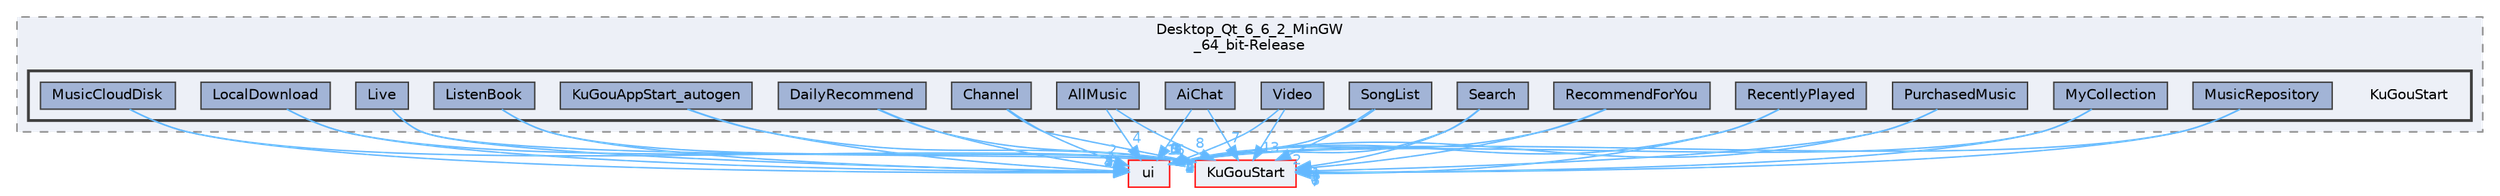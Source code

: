 digraph "KuGouStart"
{
 // LATEX_PDF_SIZE
  bgcolor="transparent";
  edge [fontname=Helvetica,fontsize=10,labelfontname=Helvetica,labelfontsize=10];
  node [fontname=Helvetica,fontsize=10,shape=box,height=0.2,width=0.4];
  compound=true
  subgraph clusterdir_9a8370762c0dc4696259158c821ea07b {
    graph [ bgcolor="#edf0f7", pencolor="grey50", label="Desktop_Qt_6_6_2_MinGW\l_64_bit-Release", fontname=Helvetica,fontsize=10 style="filled,dashed", URL="dir_9a8370762c0dc4696259158c821ea07b.html",tooltip=""]
  subgraph clusterdir_e1e51073f38e9169ba245c73c030bd77 {
    graph [ bgcolor="#edf0f7", pencolor="grey25", label="", fontname=Helvetica,fontsize=10 style="filled,bold", URL="dir_e1e51073f38e9169ba245c73c030bd77.html",tooltip=""]
    dir_e1e51073f38e9169ba245c73c030bd77 [shape=plaintext, label="KuGouStart"];
  dir_5b365e4d762013b3e62f90fa11855a9b [label="AiChat", fillcolor="#a2b4d6", color="grey25", style="filled", URL="dir_5b365e4d762013b3e62f90fa11855a9b.html",tooltip=""];
  dir_c7fc28a71bb6ffa5095399571b818fa2 [label="AllMusic", fillcolor="#a2b4d6", color="grey25", style="filled", URL="dir_c7fc28a71bb6ffa5095399571b818fa2.html",tooltip=""];
  dir_5472d099fdf981a14f29e882f79ac745 [label="Channel", fillcolor="#a2b4d6", color="grey25", style="filled", URL="dir_5472d099fdf981a14f29e882f79ac745.html",tooltip=""];
  dir_909c097f56161351588142c3141d3658 [label="DailyRecommend", fillcolor="#a2b4d6", color="grey25", style="filled", URL="dir_909c097f56161351588142c3141d3658.html",tooltip=""];
  dir_2a117a4aa302906881f388c74f73c0ba [label="KuGouAppStart_autogen", fillcolor="#a2b4d6", color="grey25", style="filled", URL="dir_2a117a4aa302906881f388c74f73c0ba.html",tooltip=""];
  dir_e55e7176c56297cc2756dbc885ed8dc0 [label="ListenBook", fillcolor="#a2b4d6", color="grey25", style="filled", URL="dir_e55e7176c56297cc2756dbc885ed8dc0.html",tooltip=""];
  dir_2d6e9ee1fa83adad0a7c8dd3bf589122 [label="Live", fillcolor="#a2b4d6", color="grey25", style="filled", URL="dir_2d6e9ee1fa83adad0a7c8dd3bf589122.html",tooltip=""];
  dir_579173ffc496f46964ce20c4ab92a207 [label="LocalDownload", fillcolor="#a2b4d6", color="grey25", style="filled", URL="dir_579173ffc496f46964ce20c4ab92a207.html",tooltip=""];
  dir_8d05990ba5ad9ecb57c764946829dae3 [label="MusicCloudDisk", fillcolor="#a2b4d6", color="grey25", style="filled", URL="dir_8d05990ba5ad9ecb57c764946829dae3.html",tooltip=""];
  dir_47fa4e0ee304276253f8a548efda30b2 [label="MusicRepository", fillcolor="#a2b4d6", color="grey25", style="filled", URL="dir_47fa4e0ee304276253f8a548efda30b2.html",tooltip=""];
  dir_843cf6d0ae121eba85c714c0abc89d04 [label="MyCollection", fillcolor="#a2b4d6", color="grey25", style="filled", URL="dir_843cf6d0ae121eba85c714c0abc89d04.html",tooltip=""];
  dir_a7b4b02796c54d47515a110525902683 [label="PurchasedMusic", fillcolor="#a2b4d6", color="grey25", style="filled", URL="dir_a7b4b02796c54d47515a110525902683.html",tooltip=""];
  dir_e94182506adf62fc6f397e579e289887 [label="RecentlyPlayed", fillcolor="#a2b4d6", color="grey25", style="filled", URL="dir_e94182506adf62fc6f397e579e289887.html",tooltip=""];
  dir_75b56363bceacd0663ae63bdf7bd7719 [label="RecommendForYou", fillcolor="#a2b4d6", color="grey25", style="filled", URL="dir_75b56363bceacd0663ae63bdf7bd7719.html",tooltip=""];
  dir_f4e72d1bf598f13a305c13713b116183 [label="Search", fillcolor="#a2b4d6", color="grey25", style="filled", URL="dir_f4e72d1bf598f13a305c13713b116183.html",tooltip=""];
  dir_9d099078a8d3ebdac4c90b5b0a374e77 [label="SongList", fillcolor="#a2b4d6", color="grey25", style="filled", URL="dir_9d099078a8d3ebdac4c90b5b0a374e77.html",tooltip=""];
  dir_52934b1b4775f50eaee2f58c4c6c02f3 [label="Video", fillcolor="#a2b4d6", color="grey25", style="filled", URL="dir_52934b1b4775f50eaee2f58c4c6c02f3.html",tooltip=""];
  }
  }
  dir_1788f8309b1a812dcb800a185471cf6c [label="ui", fillcolor="#edf0f7", color="red", style="filled", URL="dir_1788f8309b1a812dcb800a185471cf6c.html",tooltip=""];
  dir_e60601b218beddc6af0778ac41ea9cb2 [label="KuGouStart", fillcolor="#edf0f7", color="red", style="filled", URL="dir_e60601b218beddc6af0778ac41ea9cb2.html",tooltip=""];
  dir_5b365e4d762013b3e62f90fa11855a9b->dir_e60601b218beddc6af0778ac41ea9cb2 [headlabel="7", labeldistance=1.5 headhref="dir_000021_000172.html" href="dir_000021_000172.html" color="steelblue1" fontcolor="steelblue1"];
  dir_5b365e4d762013b3e62f90fa11855a9b->dir_1788f8309b1a812dcb800a185471cf6c [headlabel="1", labeldistance=1.5 headhref="dir_000021_000351.html" href="dir_000021_000351.html" color="steelblue1" fontcolor="steelblue1"];
  dir_c7fc28a71bb6ffa5095399571b818fa2->dir_e60601b218beddc6af0778ac41ea9cb2 [headlabel="8", labeldistance=1.5 headhref="dir_000028_000172.html" href="dir_000028_000172.html" color="steelblue1" fontcolor="steelblue1"];
  dir_c7fc28a71bb6ffa5095399571b818fa2->dir_1788f8309b1a812dcb800a185471cf6c [headlabel="4", labeldistance=1.5 headhref="dir_000028_000351.html" href="dir_000028_000351.html" color="steelblue1" fontcolor="steelblue1"];
  dir_5472d099fdf981a14f29e882f79ac745->dir_e60601b218beddc6af0778ac41ea9cb2 [headlabel="3", labeldistance=1.5 headhref="dir_000047_000172.html" href="dir_000047_000172.html" color="steelblue1" fontcolor="steelblue1"];
  dir_5472d099fdf981a14f29e882f79ac745->dir_1788f8309b1a812dcb800a185471cf6c [headlabel="2", labeldistance=1.5 headhref="dir_000047_000351.html" href="dir_000047_000351.html" color="steelblue1" fontcolor="steelblue1"];
  dir_909c097f56161351588142c3141d3658->dir_e60601b218beddc6af0778ac41ea9cb2 [headlabel="1", labeldistance=1.5 headhref="dir_000057_000172.html" href="dir_000057_000172.html" color="steelblue1" fontcolor="steelblue1"];
  dir_909c097f56161351588142c3141d3658->dir_1788f8309b1a812dcb800a185471cf6c [headlabel="2", labeldistance=1.5 headhref="dir_000057_000351.html" href="dir_000057_000351.html" color="steelblue1" fontcolor="steelblue1"];
  dir_2a117a4aa302906881f388c74f73c0ba->dir_1788f8309b1a812dcb800a185471cf6c [headlabel="5", labeldistance=1.5 headhref="dir_000168_000351.html" href="dir_000168_000351.html" color="steelblue1" fontcolor="steelblue1"];
  dir_2a117a4aa302906881f388c74f73c0ba->dir_e60601b218beddc6af0778ac41ea9cb2 [headlabel="1", labeldistance=1.5 headhref="dir_000168_000172.html" href="dir_000168_000172.html" color="steelblue1" fontcolor="steelblue1"];
  dir_e55e7176c56297cc2756dbc885ed8dc0->dir_1788f8309b1a812dcb800a185471cf6c [headlabel="4", labeldistance=1.5 headhref="dir_000174_000351.html" href="dir_000174_000351.html" color="steelblue1" fontcolor="steelblue1"];
  dir_e55e7176c56297cc2756dbc885ed8dc0->dir_e60601b218beddc6af0778ac41ea9cb2 [headlabel="16", labeldistance=1.5 headhref="dir_000174_000172.html" href="dir_000174_000172.html" color="steelblue1" fontcolor="steelblue1"];
  dir_2d6e9ee1fa83adad0a7c8dd3bf589122->dir_1788f8309b1a812dcb800a185471cf6c [headlabel="2", labeldistance=1.5 headhref="dir_000184_000351.html" href="dir_000184_000351.html" color="steelblue1" fontcolor="steelblue1"];
  dir_2d6e9ee1fa83adad0a7c8dd3bf589122->dir_e60601b218beddc6af0778ac41ea9cb2 [headlabel="11", labeldistance=1.5 headhref="dir_000184_000172.html" href="dir_000184_000172.html" color="steelblue1" fontcolor="steelblue1"];
  dir_579173ffc496f46964ce20c4ab92a207->dir_1788f8309b1a812dcb800a185471cf6c [headlabel="4", labeldistance=1.5 headhref="dir_000191_000351.html" href="dir_000191_000351.html" color="steelblue1" fontcolor="steelblue1"];
  dir_579173ffc496f46964ce20c4ab92a207->dir_e60601b218beddc6af0778ac41ea9cb2 [headlabel="5", labeldistance=1.5 headhref="dir_000191_000172.html" href="dir_000191_000172.html" color="steelblue1" fontcolor="steelblue1"];
  dir_8d05990ba5ad9ecb57c764946829dae3->dir_1788f8309b1a812dcb800a185471cf6c [headlabel="3", labeldistance=1.5 headhref="dir_000205_000351.html" href="dir_000205_000351.html" color="steelblue1" fontcolor="steelblue1"];
  dir_8d05990ba5ad9ecb57c764946829dae3->dir_e60601b218beddc6af0778ac41ea9cb2 [headlabel="3", labeldistance=1.5 headhref="dir_000205_000172.html" href="dir_000205_000172.html" color="steelblue1" fontcolor="steelblue1"];
  dir_47fa4e0ee304276253f8a548efda30b2->dir_1788f8309b1a812dcb800a185471cf6c [headlabel="4", labeldistance=1.5 headhref="dir_000211_000351.html" href="dir_000211_000351.html" color="steelblue1" fontcolor="steelblue1"];
  dir_47fa4e0ee304276253f8a548efda30b2->dir_e60601b218beddc6af0778ac41ea9cb2 [headlabel="7", labeldistance=1.5 headhref="dir_000211_000172.html" href="dir_000211_000172.html" color="steelblue1" fontcolor="steelblue1"];
  dir_843cf6d0ae121eba85c714c0abc89d04->dir_1788f8309b1a812dcb800a185471cf6c [headlabel="4", labeldistance=1.5 headhref="dir_000228_000351.html" href="dir_000228_000351.html" color="steelblue1" fontcolor="steelblue1"];
  dir_843cf6d0ae121eba85c714c0abc89d04->dir_e60601b218beddc6af0778ac41ea9cb2 [headlabel="8", labeldistance=1.5 headhref="dir_000228_000172.html" href="dir_000228_000172.html" color="steelblue1" fontcolor="steelblue1"];
  dir_a7b4b02796c54d47515a110525902683->dir_1788f8309b1a812dcb800a185471cf6c [headlabel="2", labeldistance=1.5 headhref="dir_000287_000351.html" href="dir_000287_000351.html" color="steelblue1" fontcolor="steelblue1"];
  dir_a7b4b02796c54d47515a110525902683->dir_e60601b218beddc6af0778ac41ea9cb2 [headlabel="4", labeldistance=1.5 headhref="dir_000287_000172.html" href="dir_000287_000172.html" color="steelblue1" fontcolor="steelblue1"];
  dir_e94182506adf62fc6f397e579e289887->dir_1788f8309b1a812dcb800a185471cf6c [headlabel="6", labeldistance=1.5 headhref="dir_000307_000351.html" href="dir_000307_000351.html" color="steelblue1" fontcolor="steelblue1"];
  dir_e94182506adf62fc6f397e579e289887->dir_e60601b218beddc6af0778ac41ea9cb2 [headlabel="7", labeldistance=1.5 headhref="dir_000307_000172.html" href="dir_000307_000172.html" color="steelblue1" fontcolor="steelblue1"];
  dir_75b56363bceacd0663ae63bdf7bd7719->dir_1788f8309b1a812dcb800a185471cf6c [headlabel="2", labeldistance=1.5 headhref="dir_000314_000351.html" href="dir_000314_000351.html" color="steelblue1" fontcolor="steelblue1"];
  dir_75b56363bceacd0663ae63bdf7bd7719->dir_e60601b218beddc6af0778ac41ea9cb2 [headlabel="6", labeldistance=1.5 headhref="dir_000314_000172.html" href="dir_000314_000172.html" color="steelblue1" fontcolor="steelblue1"];
  dir_f4e72d1bf598f13a305c13713b116183->dir_1788f8309b1a812dcb800a185471cf6c [headlabel="2", labeldistance=1.5 headhref="dir_000320_000351.html" href="dir_000320_000351.html" color="steelblue1" fontcolor="steelblue1"];
  dir_f4e72d1bf598f13a305c13713b116183->dir_e60601b218beddc6af0778ac41ea9cb2 [headlabel="1", labeldistance=1.5 headhref="dir_000320_000172.html" href="dir_000320_000172.html" color="steelblue1" fontcolor="steelblue1"];
  dir_9d099078a8d3ebdac4c90b5b0a374e77->dir_1788f8309b1a812dcb800a185471cf6c [headlabel="2", labeldistance=1.5 headhref="dir_000333_000351.html" href="dir_000333_000351.html" color="steelblue1" fontcolor="steelblue1"];
  dir_9d099078a8d3ebdac4c90b5b0a374e77->dir_e60601b218beddc6af0778ac41ea9cb2 [headlabel="2", labeldistance=1.5 headhref="dir_000333_000172.html" href="dir_000333_000172.html" color="steelblue1" fontcolor="steelblue1"];
  dir_52934b1b4775f50eaee2f58c4c6c02f3->dir_1788f8309b1a812dcb800a185471cf6c [headlabel="8", labeldistance=1.5 headhref="dir_000360_000351.html" href="dir_000360_000351.html" color="steelblue1" fontcolor="steelblue1"];
  dir_52934b1b4775f50eaee2f58c4c6c02f3->dir_e60601b218beddc6af0778ac41ea9cb2 [headlabel="13", labeldistance=1.5 headhref="dir_000360_000172.html" href="dir_000360_000172.html" color="steelblue1" fontcolor="steelblue1"];
}
